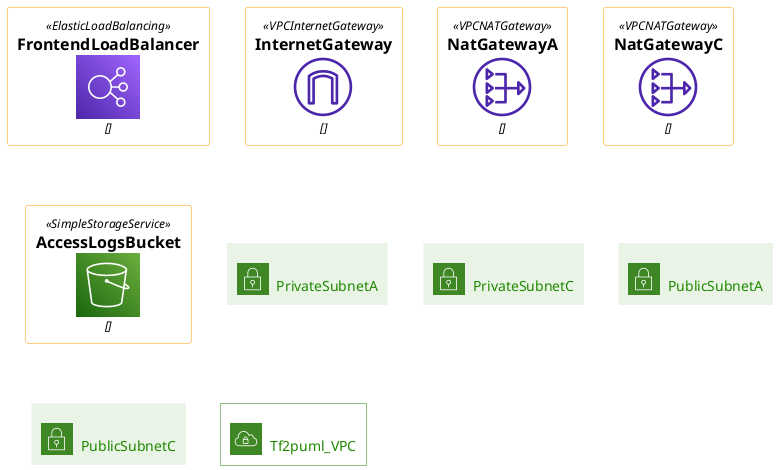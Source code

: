 @startuml
!include <awslib/AWSCommon>
!include <awslib/NetworkingContentDelivery/ElasticLoadBalancing>
!include <awslib/NetworkingContentDelivery/VPCInternetGateway>
!include <awslib/Groups/PublicSubnet>
!include <awslib/Groups/VPC>
!include <awslib/NetworkingContentDelivery/VPCNATGateway>
!include <awslib/Storage/SimpleStorageService>
ElasticLoadBalancing(alb, "FrontendLoadBalancer", "")
VPCInternetGateway(i_gateway, "InternetGateway", "")
VPCNATGateway(nat_gateway_a, "NatGatewayA", "")
VPCNATGateway(nat_gateway_c, "NatGatewayC", "")
SimpleStorageService(s3, "AccessLogsBucket", "")
PublicSubnetGroup(subnet_private_a, "PrivateSubnetA")
PublicSubnetGroup(subnet_private_c, "PrivateSubnetC")
PublicSubnetGroup(subnet_pub_a, "PublicSubnetA")
PublicSubnetGroup(subnet_pub_c, "PublicSubnetC")
VPCGroup(vpc, "Tf2puml_VPC")
@enduml
